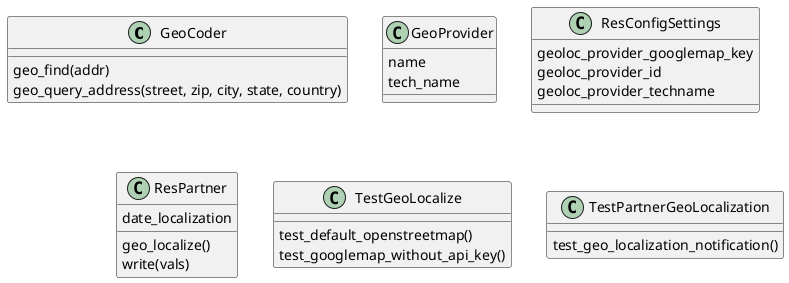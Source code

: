 @startuml classes_base_geolocalize
set namespaceSeparator none
class "GeoCoder" as odoo_src.odoo.addons.base_geolocalize.models.base_geocoder.GeoCoder {
  geo_find(addr)
  geo_query_address(street, zip, city, state, country)
}
class "GeoProvider" as odoo_src.odoo.addons.base_geolocalize.models.base_geocoder.GeoProvider {
  name
  tech_name
}
class "ResConfigSettings" as odoo_src.odoo.addons.base_geolocalize.models.res_config_settings.ResConfigSettings {
  geoloc_provider_googlemap_key
  geoloc_provider_id
  geoloc_provider_techname
}
class "ResPartner" as odoo_src.odoo.addons.base_geolocalize.models.res_partner.ResPartner {
  date_localization
  geo_localize()
  write(vals)
}
class "TestGeoLocalize" as odoo_src.odoo.addons.base_geolocalize.tests.test_geolocalize.TestGeoLocalize {
  test_default_openstreetmap()
  test_googlemap_without_api_key()
}
class "TestPartnerGeoLocalization" as odoo_src.odoo.addons.base_geolocalize.tests.test_geolocalize.TestPartnerGeoLocalization {
  test_geo_localization_notification()
}
@enduml
